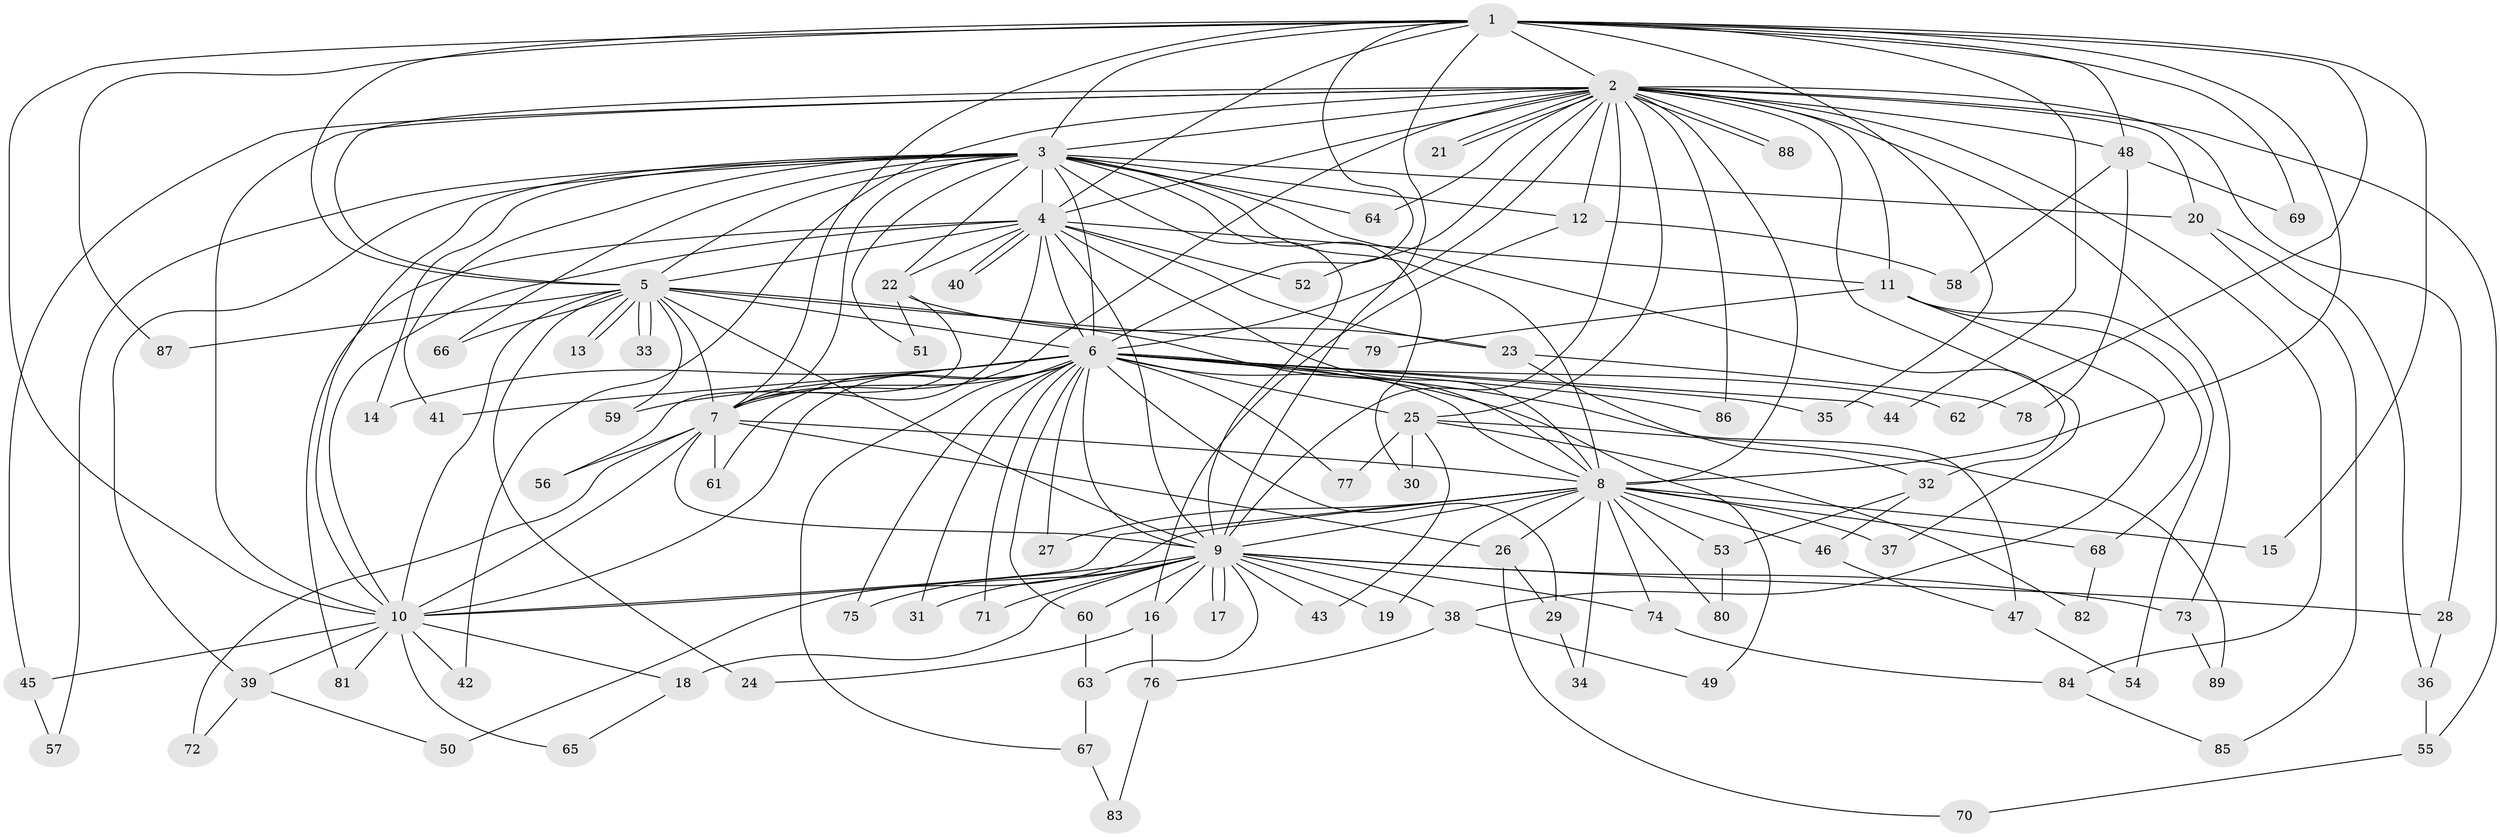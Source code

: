 // coarse degree distribution, {14: 0.029411764705882353, 26: 0.014705882352941176, 22: 0.029411764705882353, 13: 0.029411764705882353, 16: 0.014705882352941176, 27: 0.014705882352941176, 19: 0.014705882352941176, 8: 0.014705882352941176, 4: 0.07352941176470588, 2: 0.5882352941176471, 5: 0.029411764705882353, 7: 0.014705882352941176, 3: 0.1323529411764706}
// Generated by graph-tools (version 1.1) at 2025/41/03/06/25 10:41:36]
// undirected, 89 vertices, 203 edges
graph export_dot {
graph [start="1"]
  node [color=gray90,style=filled];
  1;
  2;
  3;
  4;
  5;
  6;
  7;
  8;
  9;
  10;
  11;
  12;
  13;
  14;
  15;
  16;
  17;
  18;
  19;
  20;
  21;
  22;
  23;
  24;
  25;
  26;
  27;
  28;
  29;
  30;
  31;
  32;
  33;
  34;
  35;
  36;
  37;
  38;
  39;
  40;
  41;
  42;
  43;
  44;
  45;
  46;
  47;
  48;
  49;
  50;
  51;
  52;
  53;
  54;
  55;
  56;
  57;
  58;
  59;
  60;
  61;
  62;
  63;
  64;
  65;
  66;
  67;
  68;
  69;
  70;
  71;
  72;
  73;
  74;
  75;
  76;
  77;
  78;
  79;
  80;
  81;
  82;
  83;
  84;
  85;
  86;
  87;
  88;
  89;
  1 -- 2;
  1 -- 3;
  1 -- 4;
  1 -- 5;
  1 -- 6;
  1 -- 7;
  1 -- 8;
  1 -- 9;
  1 -- 10;
  1 -- 15;
  1 -- 35;
  1 -- 44;
  1 -- 48;
  1 -- 62;
  1 -- 69;
  1 -- 87;
  2 -- 3;
  2 -- 4;
  2 -- 5;
  2 -- 6;
  2 -- 7;
  2 -- 8;
  2 -- 9;
  2 -- 10;
  2 -- 11;
  2 -- 12;
  2 -- 20;
  2 -- 21;
  2 -- 21;
  2 -- 25;
  2 -- 28;
  2 -- 37;
  2 -- 42;
  2 -- 45;
  2 -- 48;
  2 -- 52;
  2 -- 55;
  2 -- 64;
  2 -- 73;
  2 -- 84;
  2 -- 86;
  2 -- 88;
  2 -- 88;
  3 -- 4;
  3 -- 5;
  3 -- 6;
  3 -- 7;
  3 -- 8;
  3 -- 9;
  3 -- 10;
  3 -- 12;
  3 -- 14;
  3 -- 20;
  3 -- 22;
  3 -- 30;
  3 -- 32;
  3 -- 39;
  3 -- 41;
  3 -- 51;
  3 -- 57;
  3 -- 64;
  3 -- 66;
  4 -- 5;
  4 -- 6;
  4 -- 7;
  4 -- 8;
  4 -- 9;
  4 -- 10;
  4 -- 11;
  4 -- 22;
  4 -- 23;
  4 -- 40;
  4 -- 40;
  4 -- 52;
  4 -- 81;
  5 -- 6;
  5 -- 7;
  5 -- 8;
  5 -- 9;
  5 -- 10;
  5 -- 13;
  5 -- 13;
  5 -- 24;
  5 -- 33;
  5 -- 33;
  5 -- 59;
  5 -- 66;
  5 -- 79;
  5 -- 87;
  6 -- 7;
  6 -- 8;
  6 -- 9;
  6 -- 10;
  6 -- 14;
  6 -- 25;
  6 -- 27;
  6 -- 29;
  6 -- 31;
  6 -- 35;
  6 -- 41;
  6 -- 44;
  6 -- 47;
  6 -- 49;
  6 -- 59;
  6 -- 60;
  6 -- 61;
  6 -- 62;
  6 -- 67;
  6 -- 71;
  6 -- 75;
  6 -- 77;
  6 -- 86;
  7 -- 8;
  7 -- 9;
  7 -- 10;
  7 -- 26;
  7 -- 56;
  7 -- 61;
  7 -- 72;
  8 -- 9;
  8 -- 10;
  8 -- 15;
  8 -- 19;
  8 -- 26;
  8 -- 27;
  8 -- 34;
  8 -- 37;
  8 -- 46;
  8 -- 50;
  8 -- 53;
  8 -- 68;
  8 -- 74;
  8 -- 80;
  9 -- 10;
  9 -- 16;
  9 -- 17;
  9 -- 17;
  9 -- 18;
  9 -- 19;
  9 -- 28;
  9 -- 31;
  9 -- 38;
  9 -- 43;
  9 -- 60;
  9 -- 63;
  9 -- 71;
  9 -- 73;
  9 -- 74;
  9 -- 75;
  10 -- 18;
  10 -- 39;
  10 -- 42;
  10 -- 45;
  10 -- 65;
  10 -- 81;
  11 -- 38;
  11 -- 54;
  11 -- 68;
  11 -- 79;
  12 -- 16;
  12 -- 58;
  16 -- 24;
  16 -- 76;
  18 -- 65;
  20 -- 36;
  20 -- 85;
  22 -- 23;
  22 -- 51;
  22 -- 56;
  23 -- 32;
  23 -- 78;
  25 -- 30;
  25 -- 43;
  25 -- 77;
  25 -- 82;
  25 -- 89;
  26 -- 29;
  26 -- 70;
  28 -- 36;
  29 -- 34;
  32 -- 46;
  32 -- 53;
  36 -- 55;
  38 -- 49;
  38 -- 76;
  39 -- 50;
  39 -- 72;
  45 -- 57;
  46 -- 47;
  47 -- 54;
  48 -- 58;
  48 -- 69;
  48 -- 78;
  53 -- 80;
  55 -- 70;
  60 -- 63;
  63 -- 67;
  67 -- 83;
  68 -- 82;
  73 -- 89;
  74 -- 84;
  76 -- 83;
  84 -- 85;
}
